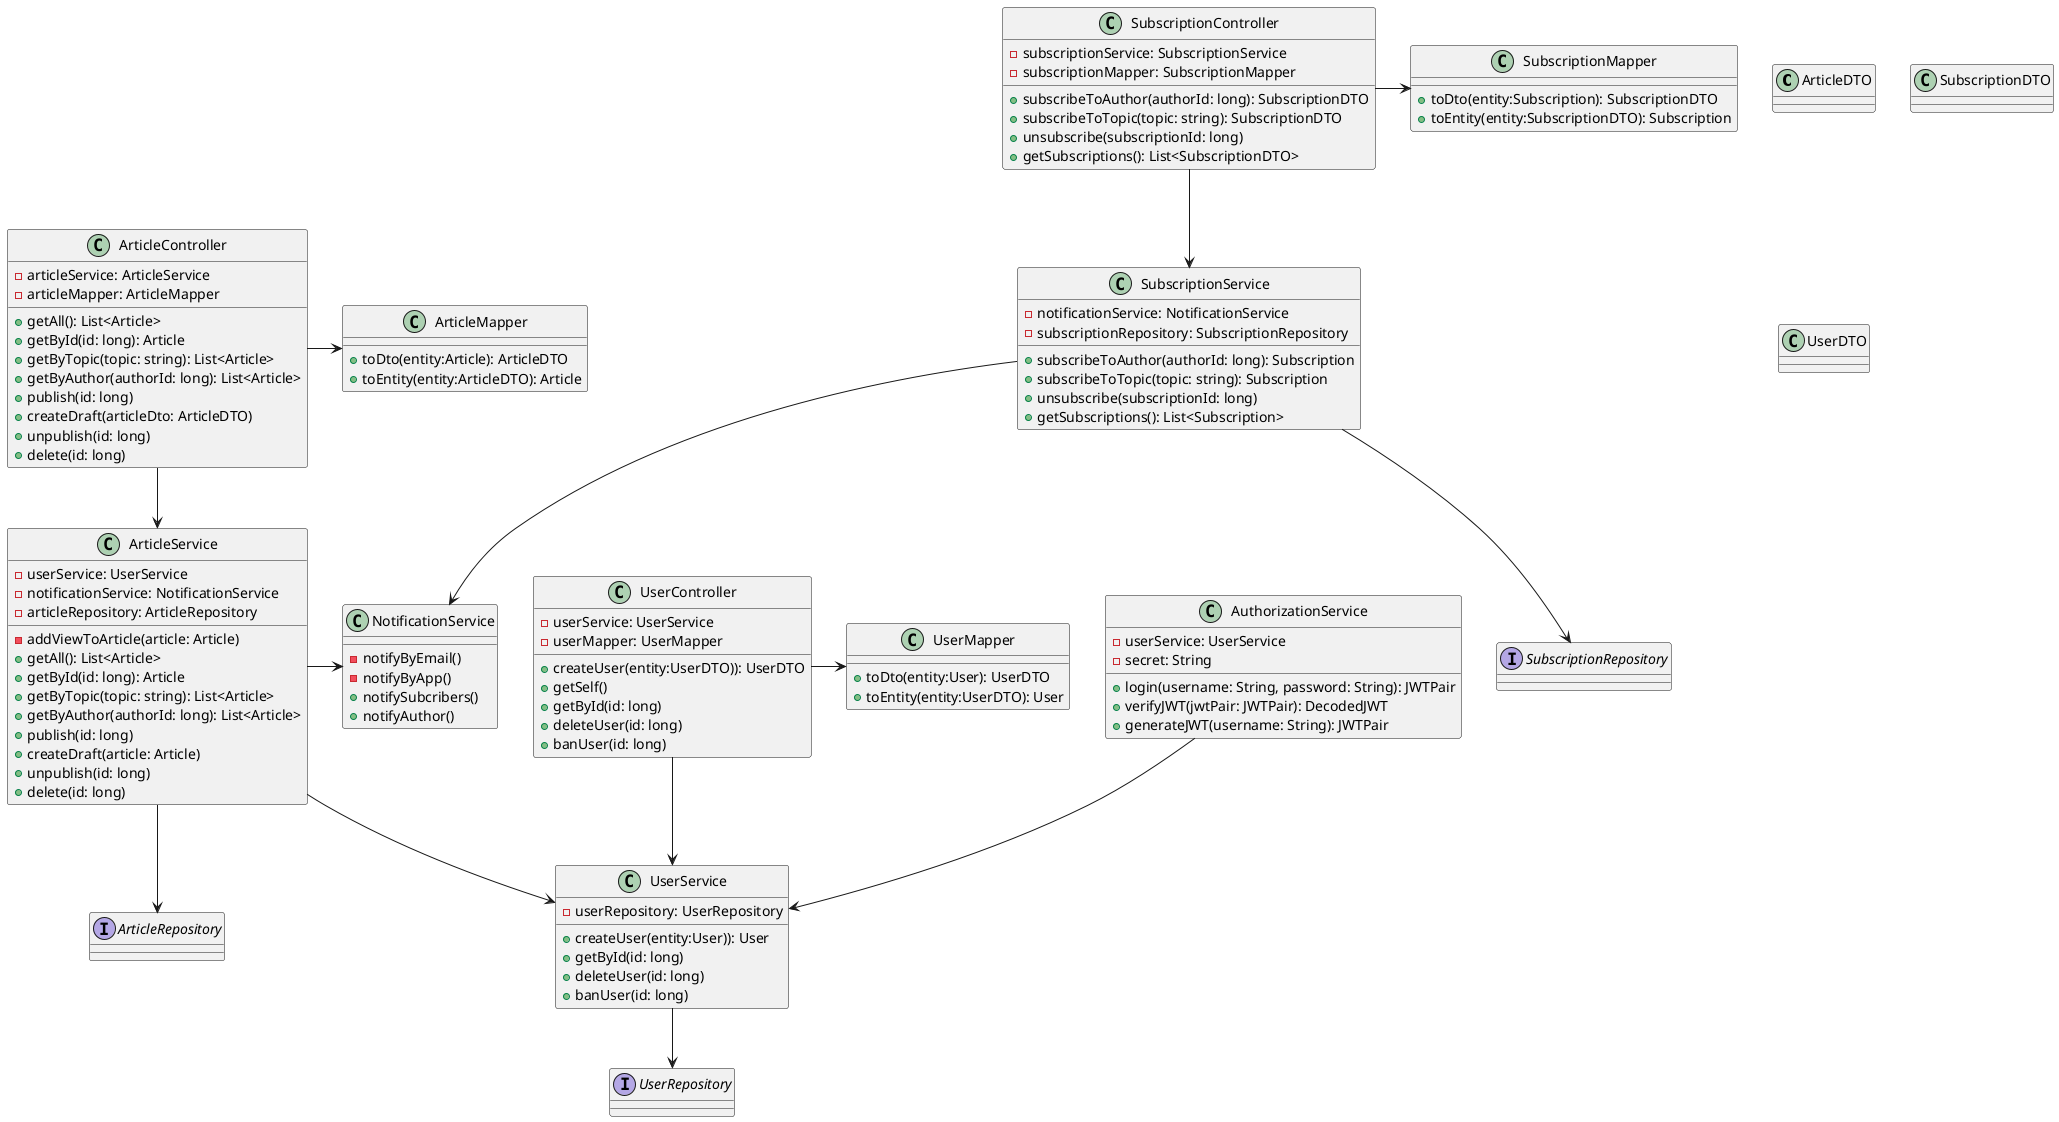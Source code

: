 @startuml

top to bottom direction
class ArticleDTO
class ArticleMapper{
+toDto(entity:Article): ArticleDTO
+toEntity(entity:ArticleDTO): Article
}

class SubscriptionDTO
class SubscriptionMapper{
+toDto(entity:Subscription): SubscriptionDTO
+toEntity(entity:SubscriptionDTO): Subscription
}
class UserDTO
class UserMapper{
+toDto(entity:User): UserDTO
+toEntity(entity:UserDTO): User
}
class ArticleController{
-articleService: ArticleService
-articleMapper: ArticleMapper
+getAll(): List<Article>
+getById(id: long): Article
+getByTopic(topic: string): List<Article>
+getByAuthor(authorId: long): List<Article>
+publish(id: long)
+createDraft(articleDto: ArticleDTO)
+unpublish(id: long)
+delete(id: long)
}

class ArticleService {
-userService: UserService
-notificationService: NotificationService
-articleRepository: ArticleRepository
-addViewToArticle(article: Article)
+getAll(): List<Article>
+getById(id: long): Article
+getByTopic(topic: string): List<Article>
+getByAuthor(authorId: long): List<Article>
+publish(id: long)
+createDraft(article: Article)
+unpublish(id: long)
+delete(id: long)
}

ArticleController --> ArticleService
interface ArticleRepository
ArticleController -> ArticleMapper
ArticleService --> ArticleRepository
class NotificationService {
    -notifyByEmail()
    -notifyByApp()
    +notifySubcribers()
    +notifyAuthor()
}
ArticleService -right-> NotificationService
class SubscriptionController{
-subscriptionService: SubscriptionService
-subscriptionMapper: SubscriptionMapper
+subscribeToAuthor(authorId: long): SubscriptionDTO
+subscribeToTopic(topic: string): SubscriptionDTO
+unsubscribe(subscriptionId: long)
+getSubscriptions(): List<SubscriptionDTO>
}

class SubscriptionService{
-notificationService: NotificationService
-subscriptionRepository: SubscriptionRepository
+subscribeToAuthor(authorId: long): Subscription
+subscribeToTopic(topic: string): Subscription
+unsubscribe(subscriptionId: long)
+getSubscriptions(): List<Subscription>
}
SubscriptionService --> NotificationService
interface SubscriptionRepository
SubscriptionController --> SubscriptionService
SubscriptionController -> SubscriptionMapper
SubscriptionService --> SubscriptionRepository



class UserController{
-userService: UserService
-userMapper: UserMapper
+createUser(entity:UserDTO)): UserDTO
+getSelf()
+getById(id: long)
+deleteUser(id: long)
+banUser(id: long)
}

class UserService{
-userRepository: UserRepository
+createUser(entity:User)): User
+getById(id: long)
+deleteUser(id: long)
+banUser(id: long)
}
UserController --> UserService
interface UserRepository
UserService --> UserRepository
UserController -> UserMapper
ArticleService --> UserService
class AuthorizationService{
    -userService: UserService
    -secret: String
    +login(username: String, password: String): JWTPair
    +verifyJWT(jwtPair: JWTPair): DecodedJWT
    +generateJWT(username: String): JWTPair
}
AuthorizationService --> UserService


@enduml